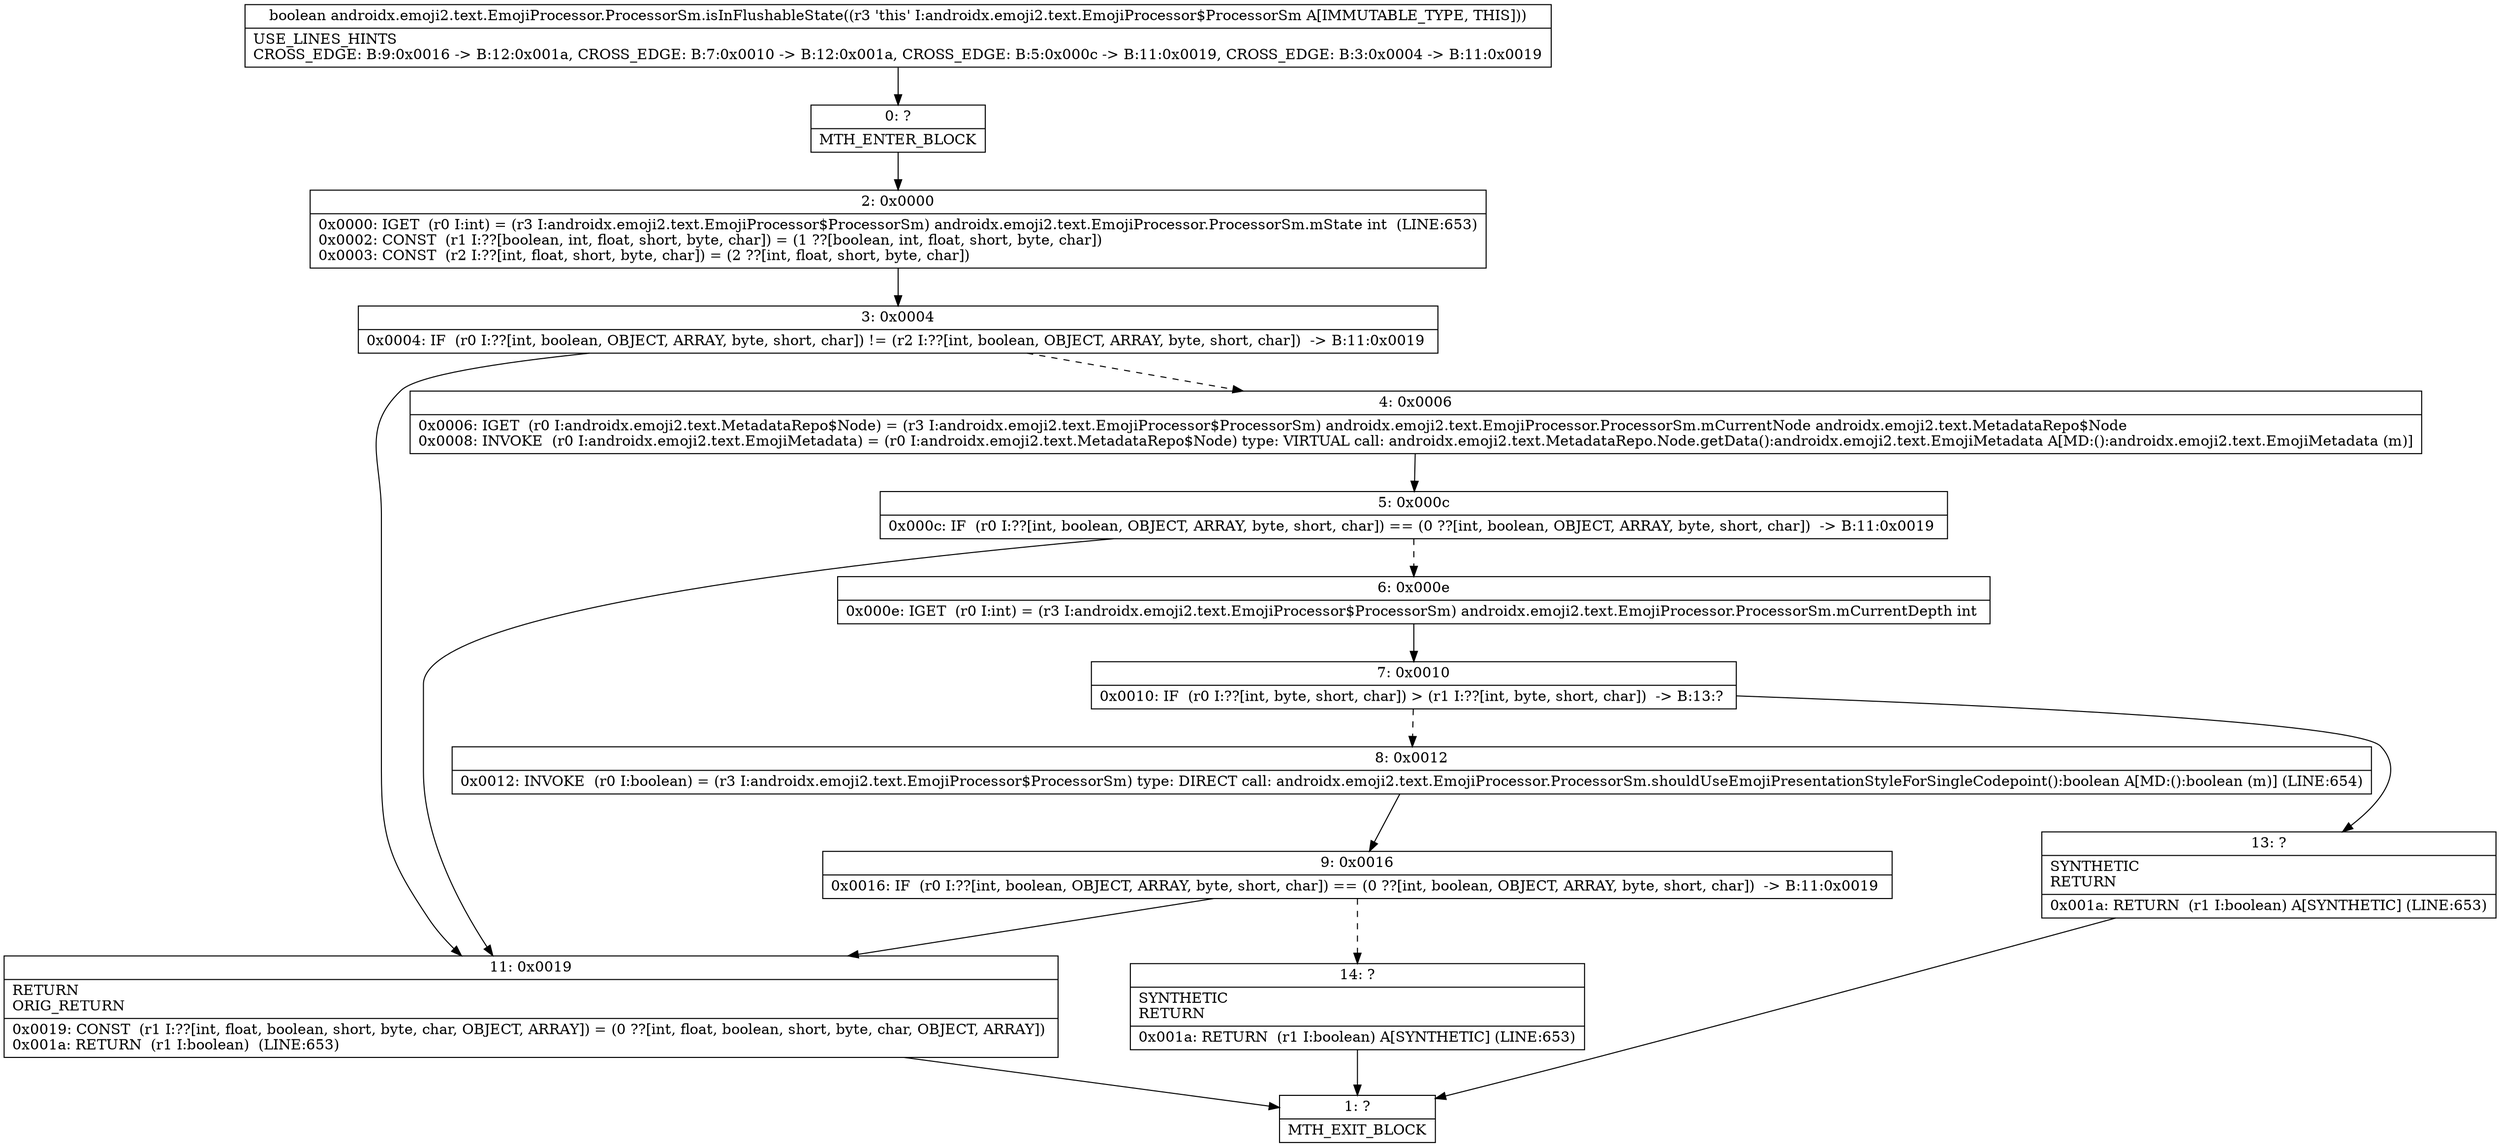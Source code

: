 digraph "CFG forandroidx.emoji2.text.EmojiProcessor.ProcessorSm.isInFlushableState()Z" {
Node_0 [shape=record,label="{0\:\ ?|MTH_ENTER_BLOCK\l}"];
Node_2 [shape=record,label="{2\:\ 0x0000|0x0000: IGET  (r0 I:int) = (r3 I:androidx.emoji2.text.EmojiProcessor$ProcessorSm) androidx.emoji2.text.EmojiProcessor.ProcessorSm.mState int  (LINE:653)\l0x0002: CONST  (r1 I:??[boolean, int, float, short, byte, char]) = (1 ??[boolean, int, float, short, byte, char]) \l0x0003: CONST  (r2 I:??[int, float, short, byte, char]) = (2 ??[int, float, short, byte, char]) \l}"];
Node_3 [shape=record,label="{3\:\ 0x0004|0x0004: IF  (r0 I:??[int, boolean, OBJECT, ARRAY, byte, short, char]) != (r2 I:??[int, boolean, OBJECT, ARRAY, byte, short, char])  \-\> B:11:0x0019 \l}"];
Node_4 [shape=record,label="{4\:\ 0x0006|0x0006: IGET  (r0 I:androidx.emoji2.text.MetadataRepo$Node) = (r3 I:androidx.emoji2.text.EmojiProcessor$ProcessorSm) androidx.emoji2.text.EmojiProcessor.ProcessorSm.mCurrentNode androidx.emoji2.text.MetadataRepo$Node \l0x0008: INVOKE  (r0 I:androidx.emoji2.text.EmojiMetadata) = (r0 I:androidx.emoji2.text.MetadataRepo$Node) type: VIRTUAL call: androidx.emoji2.text.MetadataRepo.Node.getData():androidx.emoji2.text.EmojiMetadata A[MD:():androidx.emoji2.text.EmojiMetadata (m)]\l}"];
Node_5 [shape=record,label="{5\:\ 0x000c|0x000c: IF  (r0 I:??[int, boolean, OBJECT, ARRAY, byte, short, char]) == (0 ??[int, boolean, OBJECT, ARRAY, byte, short, char])  \-\> B:11:0x0019 \l}"];
Node_6 [shape=record,label="{6\:\ 0x000e|0x000e: IGET  (r0 I:int) = (r3 I:androidx.emoji2.text.EmojiProcessor$ProcessorSm) androidx.emoji2.text.EmojiProcessor.ProcessorSm.mCurrentDepth int \l}"];
Node_7 [shape=record,label="{7\:\ 0x0010|0x0010: IF  (r0 I:??[int, byte, short, char]) \> (r1 I:??[int, byte, short, char])  \-\> B:13:? \l}"];
Node_8 [shape=record,label="{8\:\ 0x0012|0x0012: INVOKE  (r0 I:boolean) = (r3 I:androidx.emoji2.text.EmojiProcessor$ProcessorSm) type: DIRECT call: androidx.emoji2.text.EmojiProcessor.ProcessorSm.shouldUseEmojiPresentationStyleForSingleCodepoint():boolean A[MD:():boolean (m)] (LINE:654)\l}"];
Node_9 [shape=record,label="{9\:\ 0x0016|0x0016: IF  (r0 I:??[int, boolean, OBJECT, ARRAY, byte, short, char]) == (0 ??[int, boolean, OBJECT, ARRAY, byte, short, char])  \-\> B:11:0x0019 \l}"];
Node_14 [shape=record,label="{14\:\ ?|SYNTHETIC\lRETURN\l|0x001a: RETURN  (r1 I:boolean) A[SYNTHETIC] (LINE:653)\l}"];
Node_1 [shape=record,label="{1\:\ ?|MTH_EXIT_BLOCK\l}"];
Node_13 [shape=record,label="{13\:\ ?|SYNTHETIC\lRETURN\l|0x001a: RETURN  (r1 I:boolean) A[SYNTHETIC] (LINE:653)\l}"];
Node_11 [shape=record,label="{11\:\ 0x0019|RETURN\lORIG_RETURN\l|0x0019: CONST  (r1 I:??[int, float, boolean, short, byte, char, OBJECT, ARRAY]) = (0 ??[int, float, boolean, short, byte, char, OBJECT, ARRAY]) \l0x001a: RETURN  (r1 I:boolean)  (LINE:653)\l}"];
MethodNode[shape=record,label="{boolean androidx.emoji2.text.EmojiProcessor.ProcessorSm.isInFlushableState((r3 'this' I:androidx.emoji2.text.EmojiProcessor$ProcessorSm A[IMMUTABLE_TYPE, THIS]))  | USE_LINES_HINTS\lCROSS_EDGE: B:9:0x0016 \-\> B:12:0x001a, CROSS_EDGE: B:7:0x0010 \-\> B:12:0x001a, CROSS_EDGE: B:5:0x000c \-\> B:11:0x0019, CROSS_EDGE: B:3:0x0004 \-\> B:11:0x0019\l}"];
MethodNode -> Node_0;Node_0 -> Node_2;
Node_2 -> Node_3;
Node_3 -> Node_4[style=dashed];
Node_3 -> Node_11;
Node_4 -> Node_5;
Node_5 -> Node_6[style=dashed];
Node_5 -> Node_11;
Node_6 -> Node_7;
Node_7 -> Node_8[style=dashed];
Node_7 -> Node_13;
Node_8 -> Node_9;
Node_9 -> Node_11;
Node_9 -> Node_14[style=dashed];
Node_14 -> Node_1;
Node_13 -> Node_1;
Node_11 -> Node_1;
}

